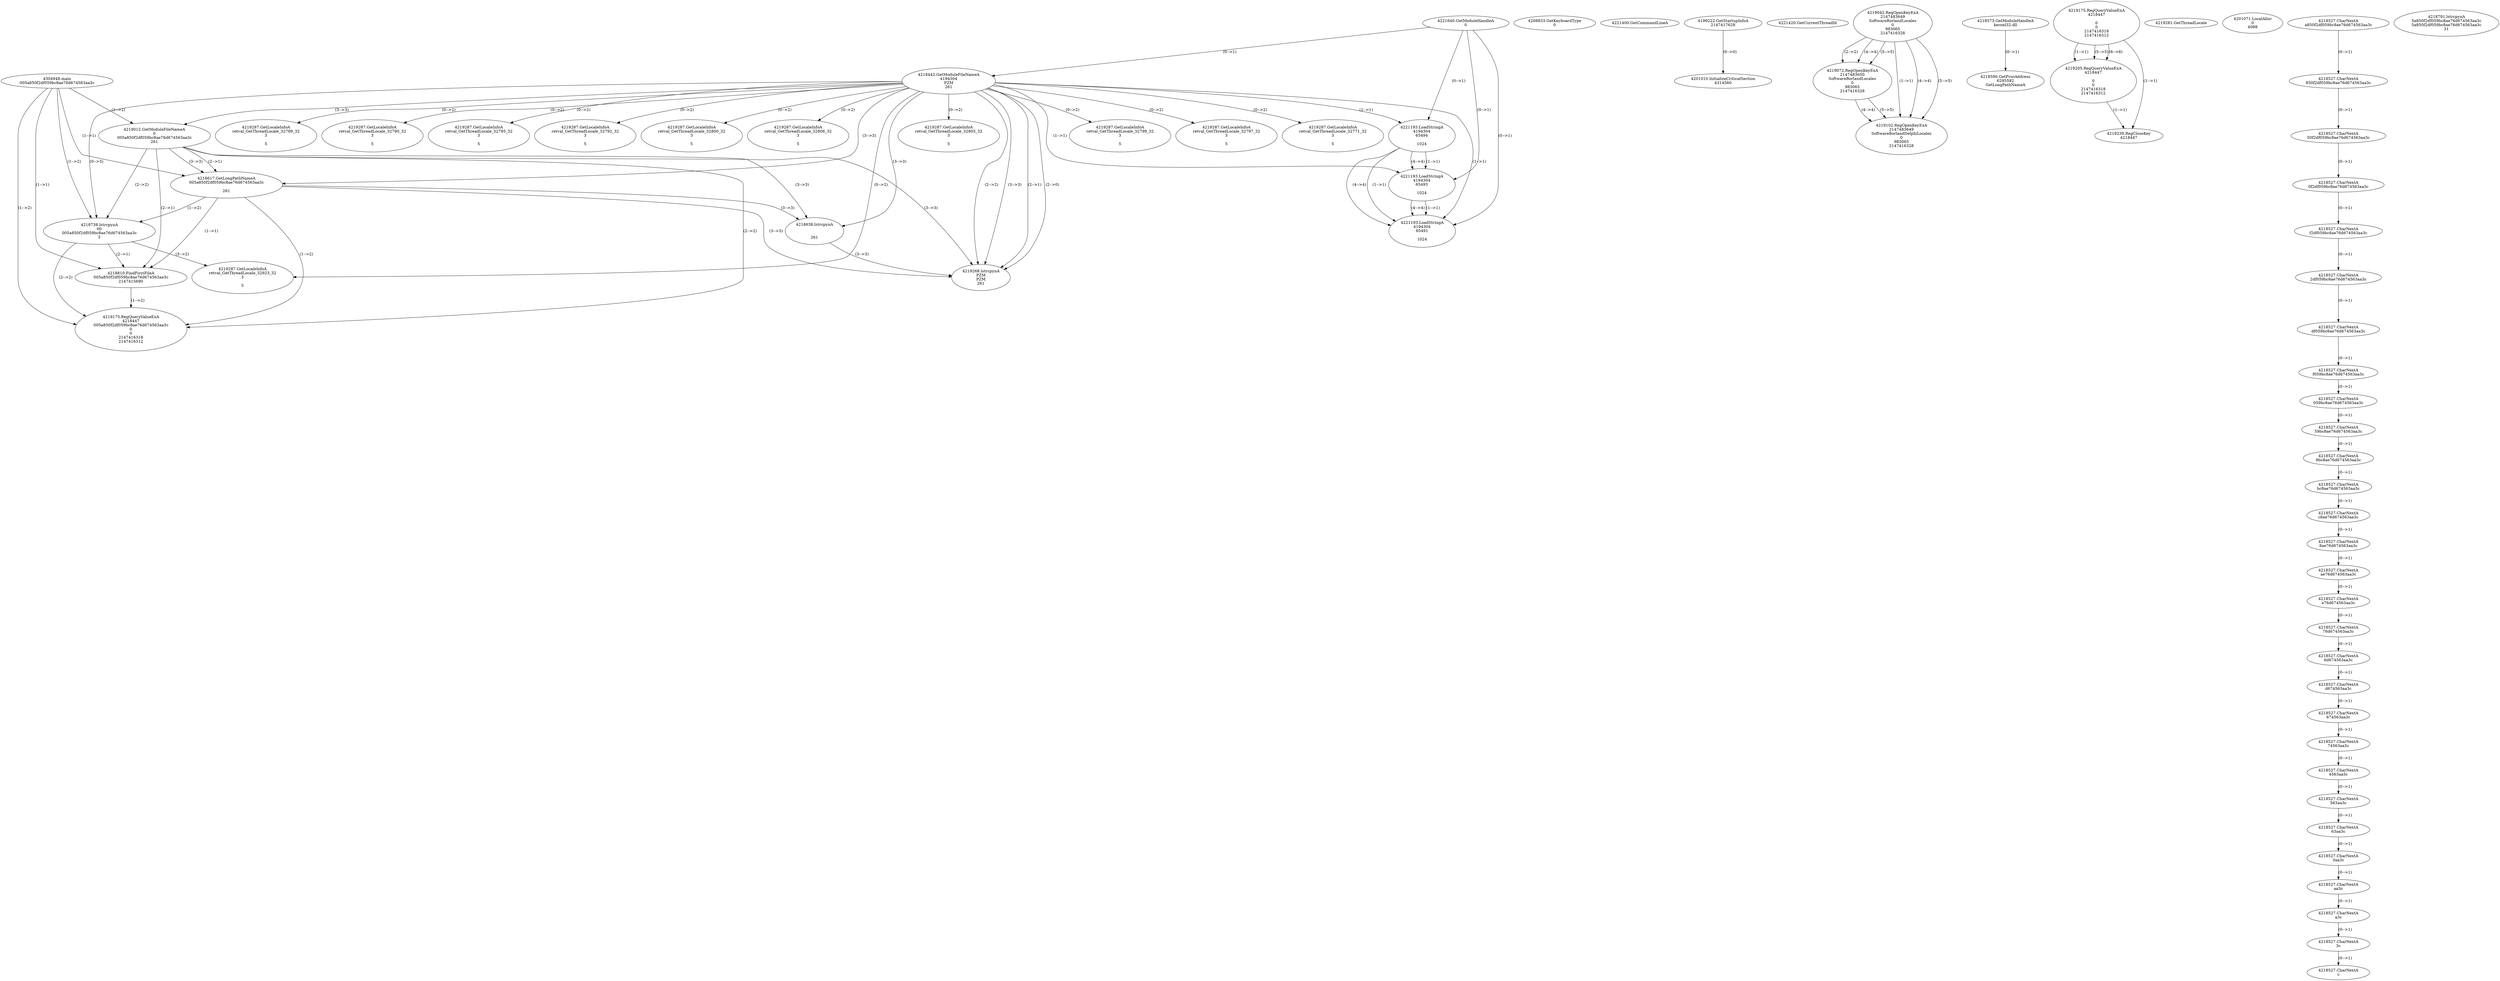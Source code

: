 // Global SCDG with merge call
digraph {
	0 [label="4304948.main
005a850f2df059bc8ae76d674563aa3c"]
	1 [label="4221640.GetModuleHandleA
0"]
	2 [label="4208833.GetKeyboardType
0"]
	3 [label="4221400.GetCommandLineA
"]
	4 [label="4199222.GetStartupInfoA
2147417628"]
	5 [label="4221420.GetCurrentThreadId
"]
	6 [label="4218442.GetModuleFileNameA
4194304
PZM
261"]
	1 -> 6 [label="(0-->1)"]
	7 [label="4219012.GetModuleFileNameA
0
005a850f2df059bc8ae76d674563aa3c
261"]
	0 -> 7 [label="(1-->2)"]
	6 -> 7 [label="(3-->3)"]
	8 [label="4219042.RegOpenKeyExA
2147483649
Software\Borland\Locales
0
983065
2147416328"]
	9 [label="4219072.RegOpenKeyExA
2147483650
Software\Borland\Locales
0
983065
2147416328"]
	8 -> 9 [label="(2-->2)"]
	8 -> 9 [label="(4-->4)"]
	8 -> 9 [label="(5-->5)"]
	10 [label="4219102.RegOpenKeyExA
2147483649
Software\Borland\Delphi\Locales
0
983065
2147416328"]
	8 -> 10 [label="(1-->1)"]
	8 -> 10 [label="(4-->4)"]
	9 -> 10 [label="(4-->4)"]
	8 -> 10 [label="(5-->5)"]
	9 -> 10 [label="(5-->5)"]
	11 [label="4218573.GetModuleHandleA
kernel32.dll"]
	12 [label="4218590.GetProcAddress
6295592
GetLongPathNameA"]
	11 -> 12 [label="(0-->1)"]
	13 [label="4218617.GetLongPathNameA
005a850f2df059bc8ae76d674563aa3c

261"]
	0 -> 13 [label="(1-->1)"]
	7 -> 13 [label="(2-->1)"]
	6 -> 13 [label="(3-->3)"]
	7 -> 13 [label="(3-->3)"]
	14 [label="4218638.lstrcpynA


261"]
	6 -> 14 [label="(3-->3)"]
	7 -> 14 [label="(3-->3)"]
	13 -> 14 [label="(3-->3)"]
	15 [label="4219175.RegQueryValueExA
4218447

0
0
2147416318
2147416312"]
	16 [label="4219205.RegQueryValueExA
4218447

0
0
2147416318
2147416312"]
	15 -> 16 [label="(1-->1)"]
	15 -> 16 [label="(5-->5)"]
	15 -> 16 [label="(6-->6)"]
	17 [label="4219239.RegCloseKey
4218447"]
	15 -> 17 [label="(1-->1)"]
	16 -> 17 [label="(1-->1)"]
	18 [label="4219268.lstrcpynA
PZM
PZM
261"]
	6 -> 18 [label="(2-->1)"]
	6 -> 18 [label="(2-->2)"]
	6 -> 18 [label="(3-->3)"]
	7 -> 18 [label="(3-->3)"]
	13 -> 18 [label="(3-->3)"]
	14 -> 18 [label="(3-->3)"]
	6 -> 18 [label="(2-->0)"]
	19 [label="4219281.GetThreadLocale
"]
	20 [label="4219287.GetLocaleInfoA
retval_GetThreadLocale_32805_32
3

5"]
	6 -> 20 [label="(0-->2)"]
	21 [label="4221193.LoadStringA
4194304
65494

1024"]
	1 -> 21 [label="(0-->1)"]
	6 -> 21 [label="(1-->1)"]
	22 [label="4221193.LoadStringA
4194304
65493

1024"]
	1 -> 22 [label="(0-->1)"]
	6 -> 22 [label="(1-->1)"]
	21 -> 22 [label="(1-->1)"]
	21 -> 22 [label="(4-->4)"]
	23 [label="4221193.LoadStringA
4194304
65491

1024"]
	1 -> 23 [label="(0-->1)"]
	6 -> 23 [label="(1-->1)"]
	21 -> 23 [label="(1-->1)"]
	22 -> 23 [label="(1-->1)"]
	21 -> 23 [label="(4-->4)"]
	22 -> 23 [label="(4-->4)"]
	24 [label="4201010.InitializeCriticalSection
4314560"]
	4 -> 24 [label="(0-->0)"]
	25 [label="4201071.LocalAlloc
0
4088"]
	26 [label="4218738.lstrcpynA
00
005a850f2df059bc8ae76d674563aa3c
3"]
	0 -> 26 [label="(1-->2)"]
	7 -> 26 [label="(2-->2)"]
	13 -> 26 [label="(1-->2)"]
	6 -> 26 [label="(0-->3)"]
	27 [label="4218527.CharNextA
a850f2df059bc8ae76d674563aa3c"]
	28 [label="4218527.CharNextA
850f2df059bc8ae76d674563aa3c"]
	27 -> 28 [label="(0-->1)"]
	29 [label="4218527.CharNextA
50f2df059bc8ae76d674563aa3c"]
	28 -> 29 [label="(0-->1)"]
	30 [label="4218527.CharNextA
0f2df059bc8ae76d674563aa3c"]
	29 -> 30 [label="(0-->1)"]
	31 [label="4218527.CharNextA
f2df059bc8ae76d674563aa3c"]
	30 -> 31 [label="(0-->1)"]
	32 [label="4218527.CharNextA
2df059bc8ae76d674563aa3c"]
	31 -> 32 [label="(0-->1)"]
	33 [label="4218527.CharNextA
df059bc8ae76d674563aa3c"]
	32 -> 33 [label="(0-->1)"]
	34 [label="4218527.CharNextA
f059bc8ae76d674563aa3c"]
	33 -> 34 [label="(0-->1)"]
	35 [label="4218527.CharNextA
059bc8ae76d674563aa3c"]
	34 -> 35 [label="(0-->1)"]
	36 [label="4218527.CharNextA
59bc8ae76d674563aa3c"]
	35 -> 36 [label="(0-->1)"]
	37 [label="4218527.CharNextA
9bc8ae76d674563aa3c"]
	36 -> 37 [label="(0-->1)"]
	38 [label="4218527.CharNextA
bc8ae76d674563aa3c"]
	37 -> 38 [label="(0-->1)"]
	39 [label="4218527.CharNextA
c8ae76d674563aa3c"]
	38 -> 39 [label="(0-->1)"]
	40 [label="4218527.CharNextA
8ae76d674563aa3c"]
	39 -> 40 [label="(0-->1)"]
	41 [label="4218527.CharNextA
ae76d674563aa3c"]
	40 -> 41 [label="(0-->1)"]
	42 [label="4218527.CharNextA
e76d674563aa3c"]
	41 -> 42 [label="(0-->1)"]
	43 [label="4218527.CharNextA
76d674563aa3c"]
	42 -> 43 [label="(0-->1)"]
	44 [label="4218527.CharNextA
6d674563aa3c"]
	43 -> 44 [label="(0-->1)"]
	45 [label="4218527.CharNextA
d674563aa3c"]
	44 -> 45 [label="(0-->1)"]
	46 [label="4218527.CharNextA
674563aa3c"]
	45 -> 46 [label="(0-->1)"]
	47 [label="4218527.CharNextA
74563aa3c"]
	46 -> 47 [label="(0-->1)"]
	48 [label="4218527.CharNextA
4563aa3c"]
	47 -> 48 [label="(0-->1)"]
	49 [label="4218527.CharNextA
563aa3c"]
	48 -> 49 [label="(0-->1)"]
	50 [label="4218527.CharNextA
63aa3c"]
	49 -> 50 [label="(0-->1)"]
	51 [label="4218527.CharNextA
3aa3c"]
	50 -> 51 [label="(0-->1)"]
	52 [label="4218527.CharNextA
aa3c"]
	51 -> 52 [label="(0-->1)"]
	53 [label="4218527.CharNextA
a3c"]
	52 -> 53 [label="(0-->1)"]
	54 [label="4218527.CharNextA
3c"]
	53 -> 54 [label="(0-->1)"]
	55 [label="4218527.CharNextA
c"]
	54 -> 55 [label="(0-->1)"]
	56 [label="4218791.lstrcpynA
5a850f2df059bc8ae76d674563aa3c
5a850f2df059bc8ae76d674563aa3c
31"]
	57 [label="4218810.FindFirstFileA
005a850f2df059bc8ae76d674563aa3c
2147415690"]
	0 -> 57 [label="(1-->1)"]
	7 -> 57 [label="(2-->1)"]
	13 -> 57 [label="(1-->1)"]
	26 -> 57 [label="(2-->1)"]
	58 [label="4219175.RegQueryValueExA
4218447
005a850f2df059bc8ae76d674563aa3c
0
0
2147416318
2147416312"]
	0 -> 58 [label="(1-->2)"]
	7 -> 58 [label="(2-->2)"]
	13 -> 58 [label="(1-->2)"]
	26 -> 58 [label="(2-->2)"]
	57 -> 58 [label="(1-->2)"]
	59 [label="4219287.GetLocaleInfoA
retval_GetThreadLocale_32923_32
3

5"]
	6 -> 59 [label="(0-->2)"]
	26 -> 59 [label="(3-->2)"]
	60 [label="4219287.GetLocaleInfoA
retval_GetThreadLocale_32799_32
3

5"]
	6 -> 60 [label="(0-->2)"]
	61 [label="4219287.GetLocaleInfoA
retval_GetThreadLocale_32797_32
3

5"]
	6 -> 61 [label="(0-->2)"]
	62 [label="4219287.GetLocaleInfoA
retval_GetThreadLocale_32771_32
3

5"]
	6 -> 62 [label="(0-->2)"]
	63 [label="4219287.GetLocaleInfoA
retval_GetThreadLocale_32789_32
3

5"]
	6 -> 63 [label="(0-->2)"]
	64 [label="4219287.GetLocaleInfoA
retval_GetThreadLocale_32790_32
3

5"]
	6 -> 64 [label="(0-->2)"]
	65 [label="4219287.GetLocaleInfoA
retval_GetThreadLocale_32795_32
3

5"]
	6 -> 65 [label="(0-->2)"]
	66 [label="4219287.GetLocaleInfoA
retval_GetThreadLocale_32792_32
3

5"]
	6 -> 66 [label="(0-->2)"]
	67 [label="4219287.GetLocaleInfoA
retval_GetThreadLocale_32800_32
3

5"]
	6 -> 67 [label="(0-->2)"]
	68 [label="4219287.GetLocaleInfoA
retval_GetThreadLocale_32806_32
3

5"]
	6 -> 68 [label="(0-->2)"]
}
